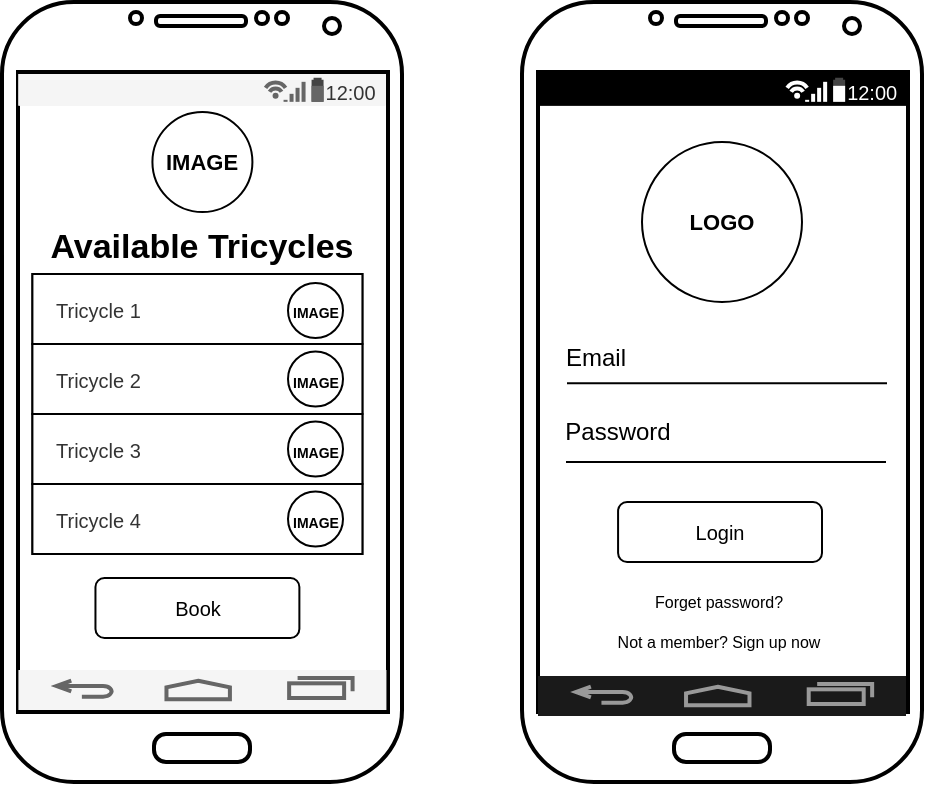 <mxfile version="13.9.9" type="device"><diagram name="Page-1" id="f1b7ffb7-ca1e-a977-7cf5-a751b3c06c05"><mxGraphModel dx="710" dy="405" grid="1" gridSize="10" guides="1" tooltips="1" connect="1" arrows="1" fold="1" page="1" pageScale="1" pageWidth="826" pageHeight="1169" background="#ffffff" math="0" shadow="0"><root><mxCell id="0"/><mxCell id="1" parent="0"/><mxCell id="kMGmWasBhL4QaRdJXCfY-61" value="" style="verticalLabelPosition=bottom;verticalAlign=top;html=1;shadow=0;strokeWidth=2;shape=mxgraph.android.phone2;" vertex="1" parent="1"><mxGeometry x="330" y="50" width="200" height="390" as="geometry"/></mxCell><mxCell id="kMGmWasBhL4QaRdJXCfY-63" value="" style="strokeWidth=1;html=1;shadow=0;dashed=0;shape=mxgraph.android.statusBar;align=center;fillColor=#000000;strokeColor=#ffffff;fontColor=#ffffff;fontSize=10;" vertex="1" parent="1"><mxGeometry x="339" y="86" width="183.57" height="15.825" as="geometry"/></mxCell><mxCell id="kMGmWasBhL4QaRdJXCfY-64" value="" style="verticalLabelPosition=bottom;verticalAlign=top;html=1;shadow=0;dashed=0;strokeWidth=2;shape=mxgraph.android.navigation_bar_1;fillColor=#1A1A1A;strokeColor=#999999;" vertex="1" parent="1"><mxGeometry x="338" y="387" width="184" height="20" as="geometry"/></mxCell><mxCell id="kMGmWasBhL4QaRdJXCfY-65" value="Login" style="rounded=1;html=1;shadow=0;dashed=0;whiteSpace=wrap;fontSize=10;align=center;" vertex="1" parent="1"><mxGeometry x="378.04" y="300" width="101.96" height="30" as="geometry"/></mxCell><mxCell id="kMGmWasBhL4QaRdJXCfY-67" value="Email" style="text;html=1;strokeColor=none;fillColor=none;align=center;verticalAlign=middle;whiteSpace=wrap;rounded=0;" vertex="1" parent="1"><mxGeometry x="347.0" y="218" width="40" height="20" as="geometry"/></mxCell><mxCell id="kMGmWasBhL4QaRdJXCfY-69" value="Password" style="text;html=1;strokeColor=none;fillColor=none;align=center;verticalAlign=middle;whiteSpace=wrap;rounded=0;" vertex="1" parent="1"><mxGeometry x="357.71" y="255" width="40" height="20" as="geometry"/></mxCell><mxCell id="kMGmWasBhL4QaRdJXCfY-70" value="Forget password?" style="text;html=1;strokeColor=none;fillColor=none;align=center;verticalAlign=middle;whiteSpace=wrap;rounded=0;fontSize=8;" vertex="1" parent="1"><mxGeometry x="369.37" y="340" width="119.29" height="20" as="geometry"/></mxCell><mxCell id="kMGmWasBhL4QaRdJXCfY-71" value="" style="endArrow=none;html=1;fontSize=8;" edge="1" parent="1"><mxGeometry width="50" height="50" relative="1" as="geometry"><mxPoint x="512" y="280" as="sourcePoint"/><mxPoint x="352" y="280" as="targetPoint"/></mxGeometry></mxCell><mxCell id="kMGmWasBhL4QaRdJXCfY-72" value="" style="endArrow=none;html=1;fontSize=8;" edge="1" parent="1"><mxGeometry width="50" height="50" relative="1" as="geometry"><mxPoint x="512.5" y="240.66" as="sourcePoint"/><mxPoint x="352.5" y="240.66" as="targetPoint"/></mxGeometry></mxCell><mxCell id="kMGmWasBhL4QaRdJXCfY-73" value="LOGO" style="ellipse;whiteSpace=wrap;html=1;aspect=fixed;strokeColor=#000000;fontSize=11;fontStyle=1" vertex="1" parent="1"><mxGeometry x="390" y="120" width="80" height="80" as="geometry"/></mxCell><mxCell id="kMGmWasBhL4QaRdJXCfY-74" value="Not a member? Sign up now" style="text;html=1;strokeColor=none;fillColor=none;align=center;verticalAlign=middle;whiteSpace=wrap;rounded=0;fontSize=8;" vertex="1" parent="1"><mxGeometry x="369.37" y="360" width="119.29" height="20" as="geometry"/></mxCell><mxCell id="kMGmWasBhL4QaRdJXCfY-75" value="" style="verticalLabelPosition=bottom;verticalAlign=top;html=1;shadow=0;strokeWidth=2;shape=mxgraph.android.phone2;" vertex="1" parent="1"><mxGeometry x="70" y="50" width="200" height="390" as="geometry"/></mxCell><mxCell id="kMGmWasBhL4QaRdJXCfY-76" value="" style="strokeWidth=1;html=1;shadow=0;dashed=0;shape=mxgraph.android.statusBar;align=center;fillColor=#f5f5f5;strokeColor=#666666;fontSize=10;fontColor=#333333;" vertex="1" parent="1"><mxGeometry x="78.21" y="86" width="183.57" height="15.825" as="geometry"/></mxCell><mxCell id="kMGmWasBhL4QaRdJXCfY-77" value="" style="verticalLabelPosition=bottom;verticalAlign=top;html=1;shadow=0;dashed=0;strokeWidth=2;shape=mxgraph.android.navigation_bar_1;fillColor=#f5f5f5;strokeColor=#666666;fontColor=#333333;" vertex="1" parent="1"><mxGeometry x="78.21" y="384" width="184" height="20" as="geometry"/></mxCell><mxCell id="kMGmWasBhL4QaRdJXCfY-78" value="&lt;h1 style=&quot;font-size: 17px&quot;&gt;Available Tricycles&lt;/h1&gt;" style="text;html=1;strokeColor=none;fillColor=none;spacing=5;spacingTop=-20;whiteSpace=wrap;overflow=hidden;rounded=0;fontSize=17;align=center;" vertex="1" parent="1"><mxGeometry x="85.21" y="162" width="169.79" height="30" as="geometry"/></mxCell><mxCell id="kMGmWasBhL4QaRdJXCfY-83" value="" style="strokeWidth=1;html=1;shadow=0;dashed=0;shape=mxgraph.android.rrect;rSize=0;fontSize=25;align=center;fontStyle=1" vertex="1" parent="1"><mxGeometry x="85.21" y="186" width="165" height="140" as="geometry"/></mxCell><mxCell id="kMGmWasBhL4QaRdJXCfY-84" value="&lt;font style=&quot;font-size: 10px&quot;&gt;Tricycle 1&lt;/font&gt;" style="strokeColor=inherit;fillColor=inherit;gradientColor=inherit;strokeWidth=1;html=1;shadow=0;dashed=0;shape=mxgraph.android.rrect;rSize=0;align=left;spacingLeft=10;fontSize=8;fontColor=#333333;" vertex="1" parent="kMGmWasBhL4QaRdJXCfY-83"><mxGeometry width="165" height="35" as="geometry"/></mxCell><mxCell id="kMGmWasBhL4QaRdJXCfY-85" value="&lt;font style=&quot;font-size: 10px&quot;&gt;Tricycle 2&lt;/font&gt;" style="strokeColor=inherit;fillColor=inherit;gradientColor=inherit;strokeWidth=1;html=1;shadow=0;dashed=0;shape=mxgraph.android.rrect;rSize=0;align=left;spacingLeft=10;fontSize=8;fontColor=#333333;" vertex="1" parent="kMGmWasBhL4QaRdJXCfY-83"><mxGeometry y="35" width="165" height="35" as="geometry"/></mxCell><mxCell id="kMGmWasBhL4QaRdJXCfY-86" value="&lt;font style=&quot;font-size: 10px&quot;&gt;Tricycle 3&lt;/font&gt;" style="strokeColor=inherit;fillColor=inherit;gradientColor=inherit;strokeWidth=1;html=1;shadow=0;dashed=0;shape=mxgraph.android.rrect;rSize=0;align=left;spacingLeft=10;fontSize=8;fontColor=#333333;" vertex="1" parent="kMGmWasBhL4QaRdJXCfY-83"><mxGeometry y="70" width="165" height="35" as="geometry"/></mxCell><mxCell id="kMGmWasBhL4QaRdJXCfY-87" value="&lt;font style=&quot;font-size: 10px&quot;&gt;Tricycle 4&lt;/font&gt;" style="strokeColor=inherit;fillColor=inherit;gradientColor=inherit;strokeWidth=1;html=1;shadow=0;dashed=0;shape=mxgraph.android.rrect;rSize=0;align=left;spacingLeft=10;fontSize=8;fontColor=#333333;" vertex="1" parent="kMGmWasBhL4QaRdJXCfY-83"><mxGeometry y="105" width="165" height="35" as="geometry"/></mxCell><mxCell id="kMGmWasBhL4QaRdJXCfY-90" value="&lt;font style=&quot;font-size: 7px&quot;&gt;IMAGE&lt;/font&gt;" style="ellipse;whiteSpace=wrap;html=1;aspect=fixed;strokeColor=#000000;fontSize=11;fontStyle=1" vertex="1" parent="kMGmWasBhL4QaRdJXCfY-83"><mxGeometry x="127.79" y="4.5" width="27.5" height="27.5" as="geometry"/></mxCell><mxCell id="kMGmWasBhL4QaRdJXCfY-91" value="&lt;font style=&quot;font-size: 7px&quot;&gt;IMAGE&lt;/font&gt;" style="ellipse;whiteSpace=wrap;html=1;aspect=fixed;strokeColor=#000000;fontSize=11;fontStyle=1" vertex="1" parent="kMGmWasBhL4QaRdJXCfY-83"><mxGeometry x="127.79" y="38.75" width="27.5" height="27.5" as="geometry"/></mxCell><mxCell id="kMGmWasBhL4QaRdJXCfY-92" value="&lt;font style=&quot;font-size: 7px&quot;&gt;IMAGE&lt;/font&gt;" style="ellipse;whiteSpace=wrap;html=1;aspect=fixed;strokeColor=#000000;fontSize=11;fontStyle=1" vertex="1" parent="kMGmWasBhL4QaRdJXCfY-83"><mxGeometry x="127.79" y="73.75" width="27.5" height="27.5" as="geometry"/></mxCell><mxCell id="kMGmWasBhL4QaRdJXCfY-93" value="&lt;font style=&quot;font-size: 7px&quot;&gt;IMAGE&lt;/font&gt;" style="ellipse;whiteSpace=wrap;html=1;aspect=fixed;strokeColor=#000000;fontSize=11;fontStyle=1" vertex="1" parent="kMGmWasBhL4QaRdJXCfY-83"><mxGeometry x="127.79" y="108.75" width="27.5" height="27.5" as="geometry"/></mxCell><mxCell id="kMGmWasBhL4QaRdJXCfY-88" value="IMAGE" style="ellipse;whiteSpace=wrap;html=1;aspect=fixed;strokeColor=#000000;fontSize=11;fontStyle=1" vertex="1" parent="1"><mxGeometry x="145.21" y="105" width="50" height="50" as="geometry"/></mxCell><mxCell id="kMGmWasBhL4QaRdJXCfY-89" value="Book" style="rounded=1;html=1;shadow=0;dashed=0;whiteSpace=wrap;fontSize=10;align=center;" vertex="1" parent="1"><mxGeometry x="116.73" y="338" width="101.96" height="30" as="geometry"/></mxCell></root></mxGraphModel></diagram></mxfile>